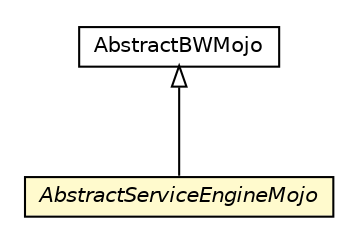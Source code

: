 #!/usr/local/bin/dot
#
# Class diagram 
# Generated by UMLGraph version R5_6-24-gf6e263 (http://www.umlgraph.org/)
#

digraph G {
	edge [fontname="Helvetica",fontsize=10,labelfontname="Helvetica",labelfontsize=10];
	node [fontname="Helvetica",fontsize=10,shape=plaintext];
	nodesep=0.25;
	ranksep=0.5;
	// fr.fastconnect.factory.tibco.bw.maven.AbstractBWMojo
	c1297 [label=<<table title="fr.fastconnect.factory.tibco.bw.maven.AbstractBWMojo" border="0" cellborder="1" cellspacing="0" cellpadding="2" port="p" href="../AbstractBWMojo.html">
		<tr><td><table border="0" cellspacing="0" cellpadding="1">
<tr><td align="center" balign="center"> AbstractBWMojo </td></tr>
		</table></td></tr>
		</table>>, URL="../AbstractBWMojo.html", fontname="Helvetica", fontcolor="black", fontsize=10.0];
	// fr.fastconnect.factory.tibco.bw.maven.bwengine.AbstractServiceEngineMojo
	c1299 [label=<<table title="fr.fastconnect.factory.tibco.bw.maven.bwengine.AbstractServiceEngineMojo" border="0" cellborder="1" cellspacing="0" cellpadding="2" port="p" bgcolor="lemonChiffon" href="./AbstractServiceEngineMojo.html">
		<tr><td><table border="0" cellspacing="0" cellpadding="1">
<tr><td align="center" balign="center"><font face="Helvetica-Oblique"> AbstractServiceEngineMojo </font></td></tr>
		</table></td></tr>
		</table>>, URL="./AbstractServiceEngineMojo.html", fontname="Helvetica", fontcolor="black", fontsize=10.0];
	//fr.fastconnect.factory.tibco.bw.maven.bwengine.AbstractServiceEngineMojo extends fr.fastconnect.factory.tibco.bw.maven.AbstractBWMojo
	c1297:p -> c1299:p [dir=back,arrowtail=empty];
}

